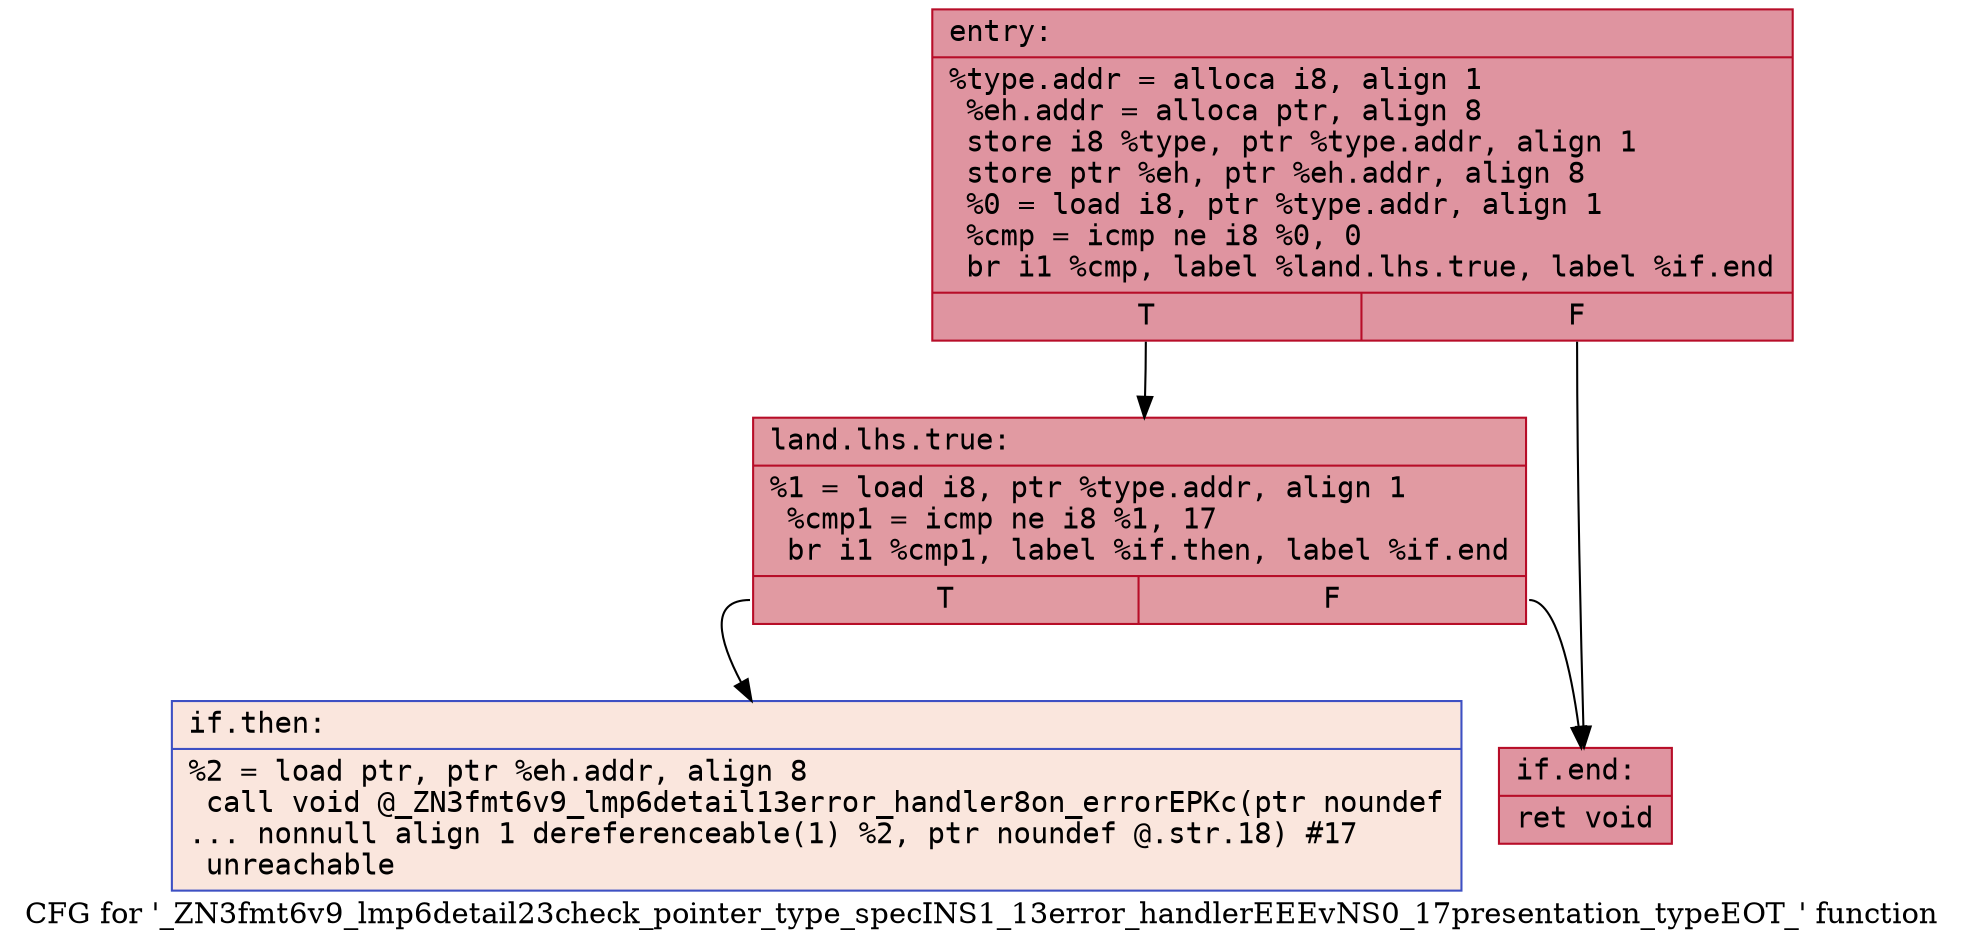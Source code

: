 digraph "CFG for '_ZN3fmt6v9_lmp6detail23check_pointer_type_specINS1_13error_handlerEEEvNS0_17presentation_typeEOT_' function" {
	label="CFG for '_ZN3fmt6v9_lmp6detail23check_pointer_type_specINS1_13error_handlerEEEvNS0_17presentation_typeEOT_' function";

	Node0x55fec341abf0 [shape=record,color="#b70d28ff", style=filled, fillcolor="#b70d2870" fontname="Courier",label="{entry:\l|  %type.addr = alloca i8, align 1\l  %eh.addr = alloca ptr, align 8\l  store i8 %type, ptr %type.addr, align 1\l  store ptr %eh, ptr %eh.addr, align 8\l  %0 = load i8, ptr %type.addr, align 1\l  %cmp = icmp ne i8 %0, 0\l  br i1 %cmp, label %land.lhs.true, label %if.end\l|{<s0>T|<s1>F}}"];
	Node0x55fec341abf0:s0 -> Node0x55fec341af60[tooltip="entry -> land.lhs.true\nProbability 62.50%" ];
	Node0x55fec341abf0:s1 -> Node0x55fec341afe0[tooltip="entry -> if.end\nProbability 37.50%" ];
	Node0x55fec341af60 [shape=record,color="#b70d28ff", style=filled, fillcolor="#bb1b2c70" fontname="Courier",label="{land.lhs.true:\l|  %1 = load i8, ptr %type.addr, align 1\l  %cmp1 = icmp ne i8 %1, 17\l  br i1 %cmp1, label %if.then, label %if.end\l|{<s0>T|<s1>F}}"];
	Node0x55fec341af60:s0 -> Node0x55fec341b1e0[tooltip="land.lhs.true -> if.then\nProbability 0.00%" ];
	Node0x55fec341af60:s1 -> Node0x55fec341afe0[tooltip="land.lhs.true -> if.end\nProbability 100.00%" ];
	Node0x55fec341b1e0 [shape=record,color="#3d50c3ff", style=filled, fillcolor="#f3c7b170" fontname="Courier",label="{if.then:\l|  %2 = load ptr, ptr %eh.addr, align 8\l  call void @_ZN3fmt6v9_lmp6detail13error_handler8on_errorEPKc(ptr noundef\l... nonnull align 1 dereferenceable(1) %2, ptr noundef @.str.18) #17\l  unreachable\l}"];
	Node0x55fec341afe0 [shape=record,color="#b70d28ff", style=filled, fillcolor="#b70d2870" fontname="Courier",label="{if.end:\l|  ret void\l}"];
}
